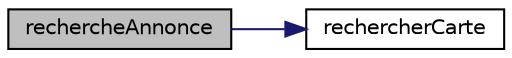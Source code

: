 digraph "rechercheAnnonce"
{
 // LATEX_PDF_SIZE
  edge [fontname="Helvetica",fontsize="10",labelfontname="Helvetica",labelfontsize="10"];
  node [fontname="Helvetica",fontsize="10",shape=record];
  rankdir="LR";
  Node1 [label="rechercheAnnonce",height=0.2,width=0.4,color="black", fillcolor="grey75", style="filled", fontcolor="black",tooltip="rechere dans un tableau de cartes qui correspond a la main d'un joureur si il peut faire des anonc,..."];
  Node1 -> Node2 [color="midnightblue",fontsize="10",style="solid",fontname="Helvetica"];
  Node2 [label="rechercherCarte",height=0.2,width=0.4,color="black", fillcolor="white", style="filled",URL="$gestion_carte_8c.html#ac56fc1f7ac0fcff4617638f73704540e",tooltip="cherche dans un tableau de carte si il y a une certaine couleur ou une certaine valeur ou les deux"];
}
